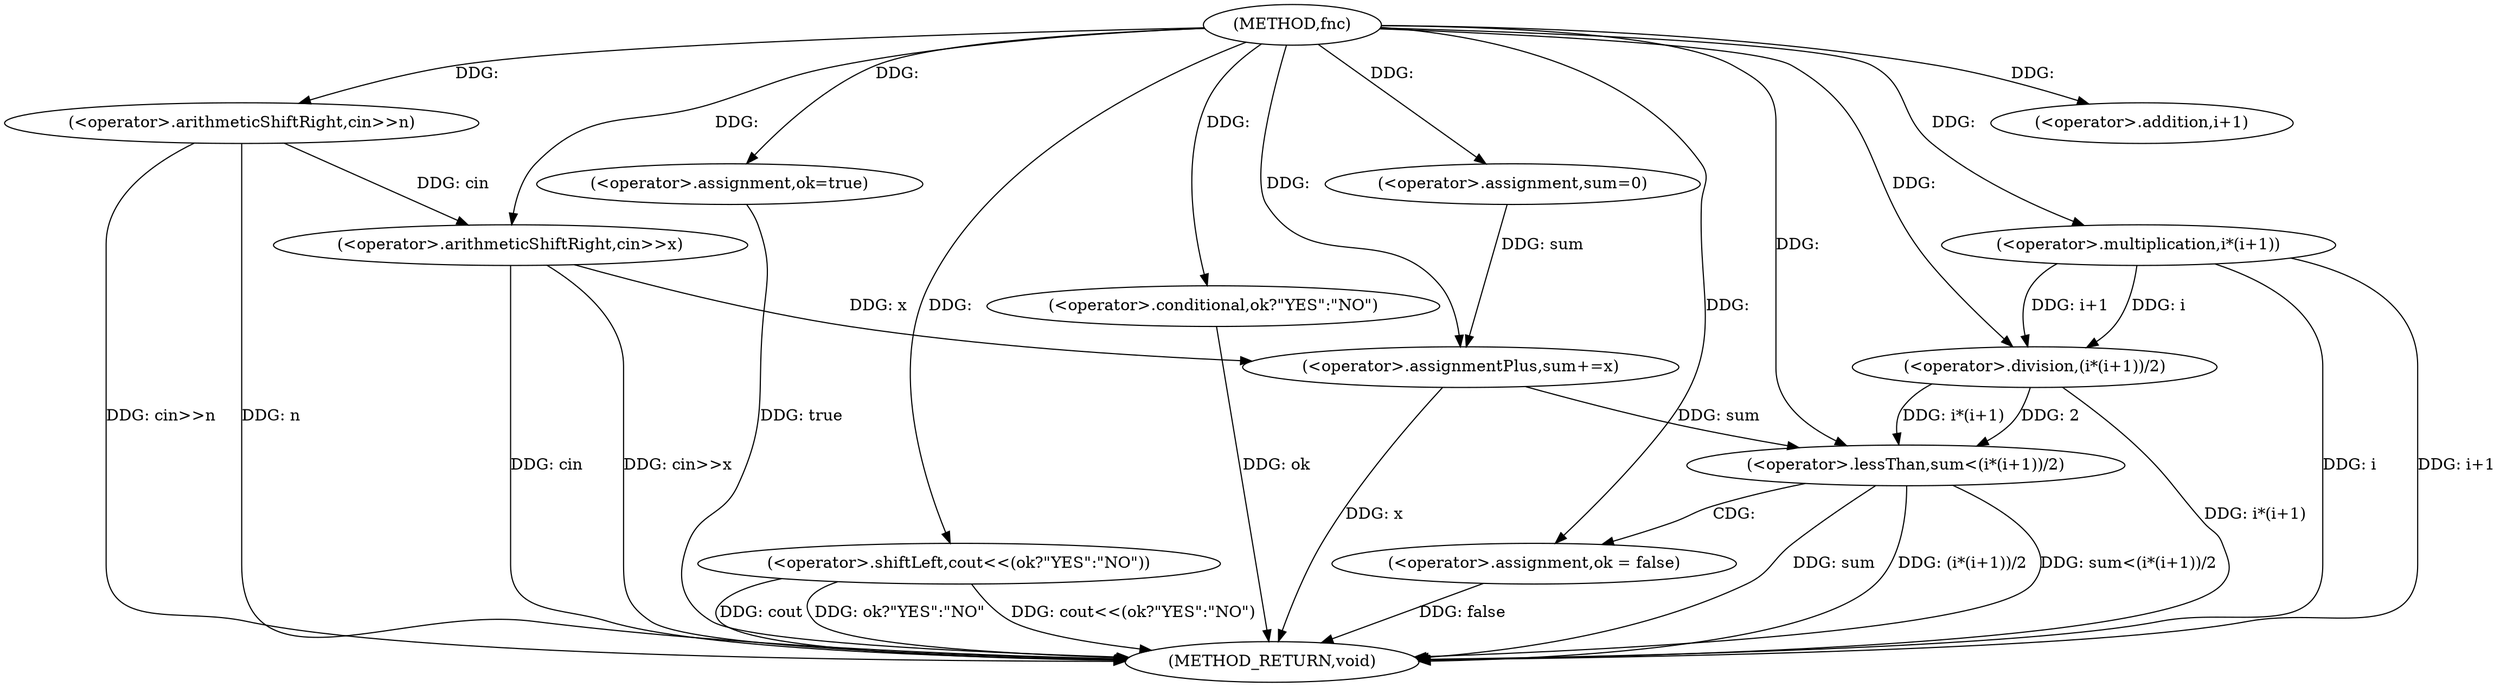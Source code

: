 digraph "fnc" {  
"1000101" [label = "(METHOD,fnc)" ]
"1000142" [label = "(METHOD_RETURN,void)" ]
"1000104" [label = "(<operator>.arithmeticShiftRight,cin>>n)" ]
"1000108" [label = "(<operator>.assignment,sum=0)" ]
"1000112" [label = "(<operator>.assignment,ok=true)" ]
"1000136" [label = "(<operator>.shiftLeft,cout<<(ok?\"YES\":\"NO\"))" ]
"1000117" [label = "(<operator>.arithmeticShiftRight,cin>>x)" ]
"1000120" [label = "(<operator>.assignmentPlus,sum+=x)" ]
"1000124" [label = "(<operator>.lessThan,sum<(i*(i+1))/2)" ]
"1000133" [label = "(<operator>.assignment,ok = false)" ]
"1000138" [label = "(<operator>.conditional,ok?\"YES\":\"NO\")" ]
"1000126" [label = "(<operator>.division,(i*(i+1))/2)" ]
"1000127" [label = "(<operator>.multiplication,i*(i+1))" ]
"1000129" [label = "(<operator>.addition,i+1)" ]
  "1000104" -> "1000142"  [ label = "DDG: n"] 
  "1000104" -> "1000142"  [ label = "DDG: cin>>n"] 
  "1000117" -> "1000142"  [ label = "DDG: cin"] 
  "1000117" -> "1000142"  [ label = "DDG: cin>>x"] 
  "1000120" -> "1000142"  [ label = "DDG: x"] 
  "1000124" -> "1000142"  [ label = "DDG: sum"] 
  "1000127" -> "1000142"  [ label = "DDG: i"] 
  "1000127" -> "1000142"  [ label = "DDG: i+1"] 
  "1000126" -> "1000142"  [ label = "DDG: i*(i+1)"] 
  "1000124" -> "1000142"  [ label = "DDG: (i*(i+1))/2"] 
  "1000124" -> "1000142"  [ label = "DDG: sum<(i*(i+1))/2"] 
  "1000138" -> "1000142"  [ label = "DDG: ok"] 
  "1000136" -> "1000142"  [ label = "DDG: ok?\"YES\":\"NO\""] 
  "1000136" -> "1000142"  [ label = "DDG: cout<<(ok?\"YES\":\"NO\")"] 
  "1000136" -> "1000142"  [ label = "DDG: cout"] 
  "1000133" -> "1000142"  [ label = "DDG: false"] 
  "1000112" -> "1000142"  [ label = "DDG: true"] 
  "1000101" -> "1000108"  [ label = "DDG: "] 
  "1000101" -> "1000112"  [ label = "DDG: "] 
  "1000101" -> "1000104"  [ label = "DDG: "] 
  "1000117" -> "1000120"  [ label = "DDG: x"] 
  "1000101" -> "1000120"  [ label = "DDG: "] 
  "1000101" -> "1000136"  [ label = "DDG: "] 
  "1000104" -> "1000117"  [ label = "DDG: cin"] 
  "1000101" -> "1000117"  [ label = "DDG: "] 
  "1000108" -> "1000120"  [ label = "DDG: sum"] 
  "1000101" -> "1000133"  [ label = "DDG: "] 
  "1000101" -> "1000138"  [ label = "DDG: "] 
  "1000120" -> "1000124"  [ label = "DDG: sum"] 
  "1000101" -> "1000124"  [ label = "DDG: "] 
  "1000126" -> "1000124"  [ label = "DDG: 2"] 
  "1000126" -> "1000124"  [ label = "DDG: i*(i+1)"] 
  "1000127" -> "1000126"  [ label = "DDG: i"] 
  "1000127" -> "1000126"  [ label = "DDG: i+1"] 
  "1000101" -> "1000126"  [ label = "DDG: "] 
  "1000101" -> "1000127"  [ label = "DDG: "] 
  "1000101" -> "1000129"  [ label = "DDG: "] 
  "1000124" -> "1000133"  [ label = "CDG: "] 
}
